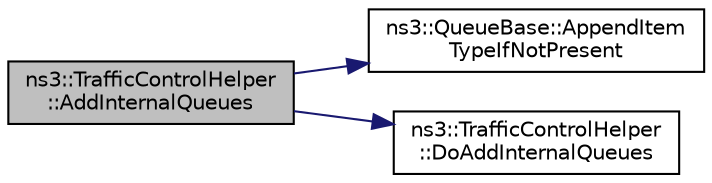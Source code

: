 digraph "ns3::TrafficControlHelper::AddInternalQueues"
{
 // LATEX_PDF_SIZE
  edge [fontname="Helvetica",fontsize="10",labelfontname="Helvetica",labelfontsize="10"];
  node [fontname="Helvetica",fontsize="10",shape=record];
  rankdir="LR";
  Node1 [label="ns3::TrafficControlHelper\l::AddInternalQueues",height=0.2,width=0.4,color="black", fillcolor="grey75", style="filled", fontcolor="black",tooltip="Helper function used to add the given number of internal queues (of the given type and with the given..."];
  Node1 -> Node2 [color="midnightblue",fontsize="10",style="solid",fontname="Helvetica"];
  Node2 [label="ns3::QueueBase::AppendItem\lTypeIfNotPresent",height=0.2,width=0.4,color="black", fillcolor="white", style="filled",URL="$classns3_1_1_queue_base.html#a7b85284de63a5642e623f32d096dbcd9",tooltip="Append the item type to the provided type ID if the latter does not end with '>'."];
  Node1 -> Node3 [color="midnightblue",fontsize="10",style="solid",fontname="Helvetica"];
  Node3 [label="ns3::TrafficControlHelper\l::DoAddInternalQueues",height=0.2,width=0.4,color="black", fillcolor="white", style="filled",URL="$classns3_1_1_traffic_control_helper.html#a3ffbb4b6fe4b0f7759bf878ec80aa414",tooltip="Actual implementation of the AddInternalQueues method."];
}
